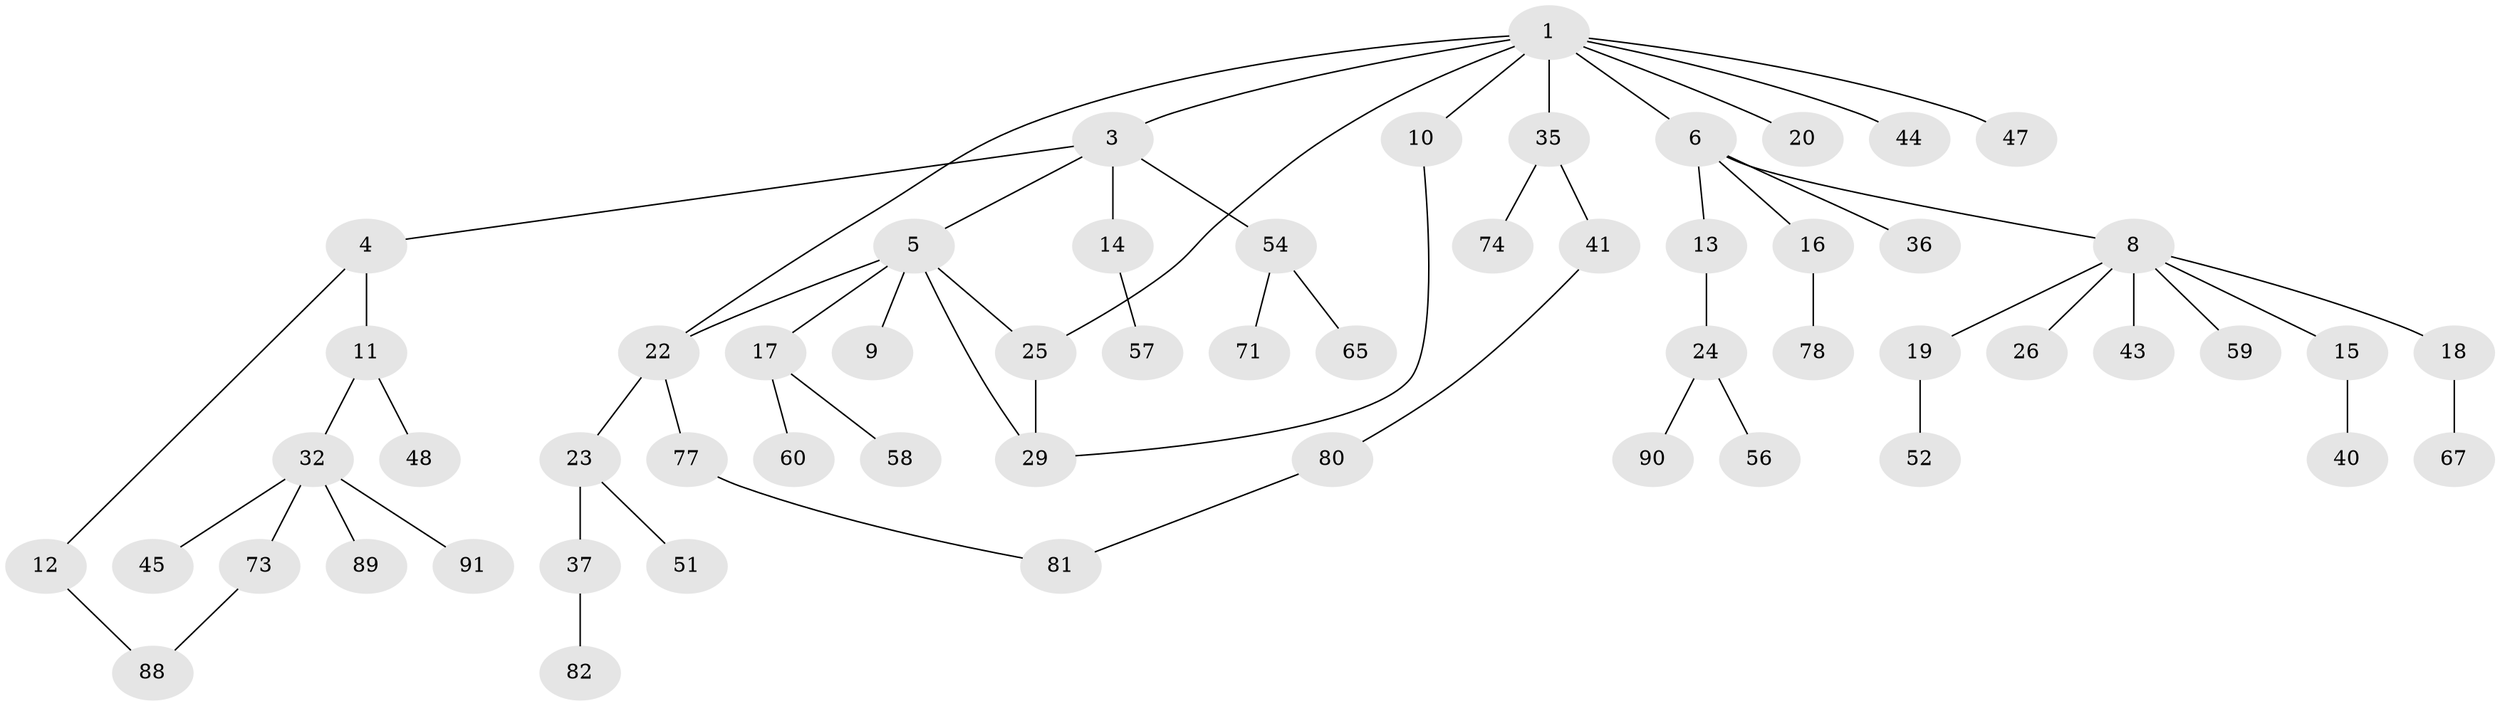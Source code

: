 // Generated by graph-tools (version 1.1) at 2025/23/03/03/25 07:23:32]
// undirected, 57 vertices, 62 edges
graph export_dot {
graph [start="1"]
  node [color=gray90,style=filled];
  1 [super="+2"];
  3 [super="+53"];
  4 [super="+7"];
  5 [super="+39"];
  6 [super="+30"];
  8 [super="+33"];
  9 [super="+34"];
  10 [super="+86"];
  11;
  12 [super="+72"];
  13 [super="+21"];
  14 [super="+62"];
  15 [super="+87"];
  16 [super="+76"];
  17 [super="+27"];
  18;
  19 [super="+61"];
  20 [super="+63"];
  22 [super="+64"];
  23 [super="+28"];
  24 [super="+38"];
  25 [super="+31"];
  26 [super="+49"];
  29;
  32 [super="+79"];
  35 [super="+55"];
  36 [super="+70"];
  37 [super="+46"];
  40 [super="+83"];
  41 [super="+42"];
  43 [super="+50"];
  44 [super="+85"];
  45;
  47 [super="+84"];
  48;
  51;
  52;
  54 [super="+69"];
  56;
  57;
  58;
  59 [super="+66"];
  60 [super="+68"];
  65;
  67;
  71;
  73 [super="+75"];
  74;
  77;
  78;
  80;
  81 [super="+92"];
  82;
  88;
  89;
  90;
  91;
  1 -- 10;
  1 -- 35;
  1 -- 3;
  1 -- 6;
  1 -- 44;
  1 -- 47;
  1 -- 20;
  1 -- 22;
  1 -- 25;
  3 -- 4;
  3 -- 5;
  3 -- 14;
  3 -- 54;
  4 -- 12;
  4 -- 11;
  5 -- 9;
  5 -- 17;
  5 -- 22;
  5 -- 25;
  5 -- 29;
  6 -- 8;
  6 -- 13;
  6 -- 16;
  6 -- 36;
  8 -- 15;
  8 -- 18;
  8 -- 19;
  8 -- 26;
  8 -- 43;
  8 -- 59;
  10 -- 29;
  11 -- 32;
  11 -- 48;
  12 -- 88;
  13 -- 24;
  14 -- 57;
  15 -- 40;
  16 -- 78;
  17 -- 60;
  17 -- 58;
  18 -- 67;
  19 -- 52;
  22 -- 23;
  22 -- 77;
  23 -- 37;
  23 -- 51;
  24 -- 56;
  24 -- 90;
  25 -- 29;
  32 -- 45;
  32 -- 73;
  32 -- 89;
  32 -- 91;
  35 -- 41;
  35 -- 74;
  37 -- 82;
  41 -- 80;
  54 -- 65;
  54 -- 71;
  73 -- 88;
  77 -- 81;
  80 -- 81;
}
